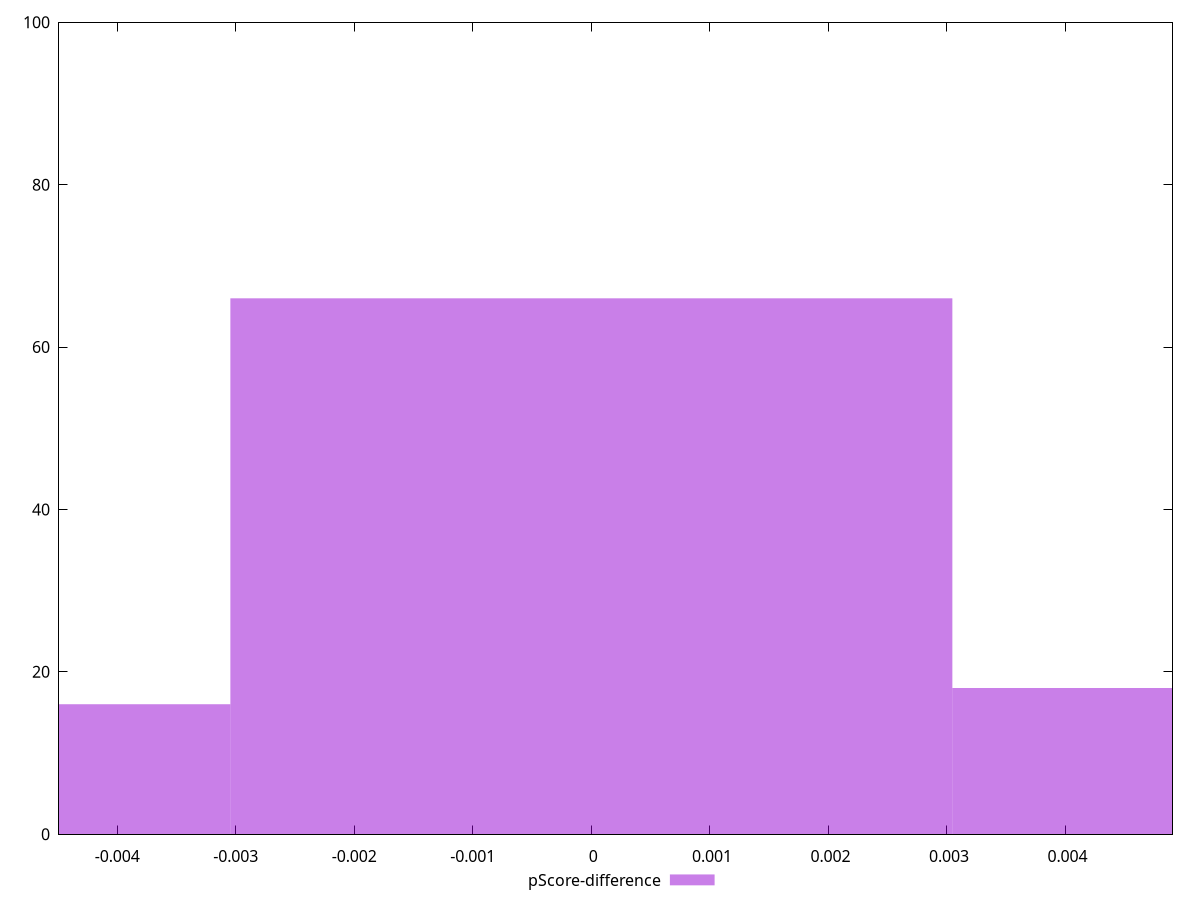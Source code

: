 reset

$pScoreDifference <<EOF
0 66
0.006091384746575478 18
-0.006091384746575478 16
EOF

set key outside below
set boxwidth 0.006091384746575478
set xrange [-0.0044914654655488495:0.004903045352203678]
set yrange [0:100]
set trange [0:100]
set style fill transparent solid 0.5 noborder
set terminal svg size 640, 490 enhanced background rgb 'white'
set output "report_00009_2021-02-08T22-37-41.559Z/interactive/samples/pages+cached/pScore-difference/histogram.svg"

plot $pScoreDifference title "pScore-difference" with boxes

reset
